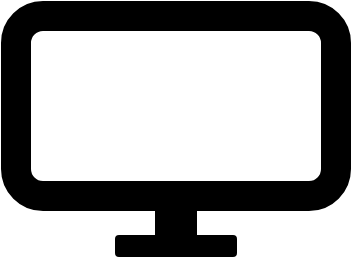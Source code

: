 <mxfile>
    <diagram id="4LpxzC90ggyCiChHXxnQ" name="Page-1">
        <mxGraphModel dx="442" dy="252" grid="1" gridSize="10" guides="1" tooltips="1" connect="1" arrows="1" fold="1" page="1" pageScale="1" pageWidth="850" pageHeight="1100" math="0" shadow="0">
            <root>
                <mxCell id="0"/>
                <mxCell id="1" parent="0"/>
                <mxCell id="2" value="" style="rounded=1;whiteSpace=wrap;html=1;strokeWidth=15;glass=0;shadow=0;strokeOpacity=100;fillOpacity=0;fillColor=#FFFFFF;" vertex="1" parent="1">
                    <mxGeometry x="360" y="360" width="160" height="90" as="geometry"/>
                </mxCell>
                <mxCell id="3" value="" style="rounded=1;whiteSpace=wrap;html=1;shadow=0;glass=0;sketch=0;strokeWidth=1;fillColor=#000000;strokeColor=default;" vertex="1" parent="1">
                    <mxGeometry x="410" y="470" width="60" height="10" as="geometry"/>
                </mxCell>
                <mxCell id="4" value="" style="rounded=0;whiteSpace=wrap;html=1;shadow=0;glass=0;sketch=0;strokeColor=default;strokeWidth=1;fillColor=#000000;" vertex="1" parent="1">
                    <mxGeometry x="430" y="450" width="20" height="20" as="geometry"/>
                </mxCell>
            </root>
        </mxGraphModel>
    </diagram>
</mxfile>